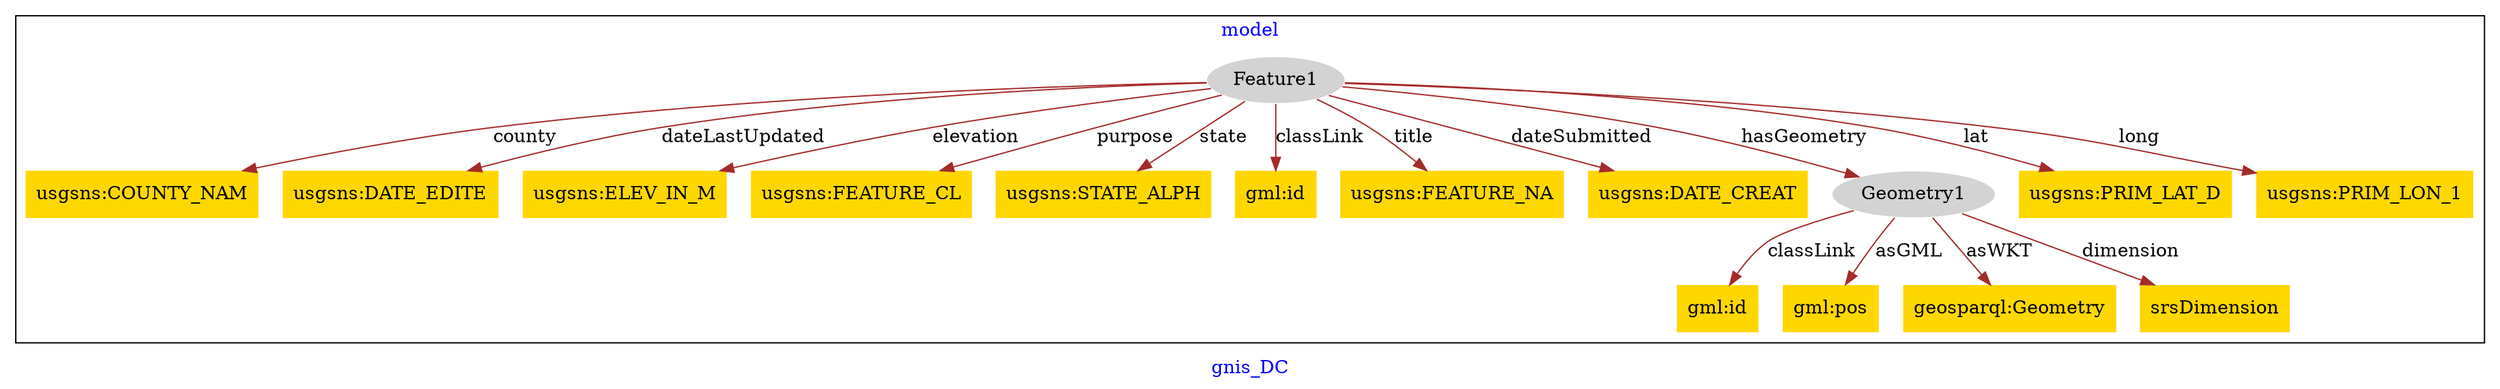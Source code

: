 digraph n0 {
fontcolor="blue"
remincross="true"
label="gnis_DC"
subgraph cluster {
label="model"
n2[style="filled",color="white",fillcolor="lightgray",label="Feature1"];
n3[shape="plaintext",style="filled",fillcolor="gold",label="usgsns:COUNTY_NAM"];
n4[shape="plaintext",style="filled",fillcolor="gold",label="usgsns:DATE_EDITE"];
n5[shape="plaintext",style="filled",fillcolor="gold",label="usgsns:ELEV_IN_M"];
n6[shape="plaintext",style="filled",fillcolor="gold",label="usgsns:FEATURE_CL"];
n7[shape="plaintext",style="filled",fillcolor="gold",label="usgsns:STATE_ALPH"];
n8[shape="plaintext",style="filled",fillcolor="gold",label="gml:id"];
n9[shape="plaintext",style="filled",fillcolor="gold",label="usgsns:FEATURE_NA"];
n10[shape="plaintext",style="filled",fillcolor="gold",label="usgsns:DATE_CREAT"];
n11[style="filled",color="white",fillcolor="lightgray",label="Geometry1"];
n12[shape="plaintext",style="filled",fillcolor="gold",label="usgsns:PRIM_LAT_D"];
n13[shape="plaintext",style="filled",fillcolor="gold",label="usgsns:PRIM_LON_1"];
n14[shape="plaintext",style="filled",fillcolor="gold",label="gml:id"];
n15[shape="plaintext",style="filled",fillcolor="gold",label="gml:pos"];
n16[shape="plaintext",style="filled",fillcolor="gold",label="geosparql:Geometry"];
n17[shape="plaintext",style="filled",fillcolor="gold",label="srsDimension"];
}
n2 -> n3[color="brown",fontcolor="black",label="county"]
n2 -> n4[color="brown",fontcolor="black",label="dateLastUpdated"]
n2 -> n5[color="brown",fontcolor="black",label="elevation"]
n2 -> n6[color="brown",fontcolor="black",label="purpose"]
n2 -> n7[color="brown",fontcolor="black",label="state"]
n2 -> n8[color="brown",fontcolor="black",label="classLink"]
n2 -> n9[color="brown",fontcolor="black",label="title"]
n2 -> n10[color="brown",fontcolor="black",label="dateSubmitted"]
n2 -> n11[color="brown",fontcolor="black",label="hasGeometry"]
n2 -> n12[color="brown",fontcolor="black",label="lat"]
n2 -> n13[color="brown",fontcolor="black",label="long"]
n11 -> n14[color="brown",fontcolor="black",label="classLink"]
n11 -> n15[color="brown",fontcolor="black",label="asGML"]
n11 -> n16[color="brown",fontcolor="black",label="asWKT"]
n11 -> n17[color="brown",fontcolor="black",label="dimension"]
}
